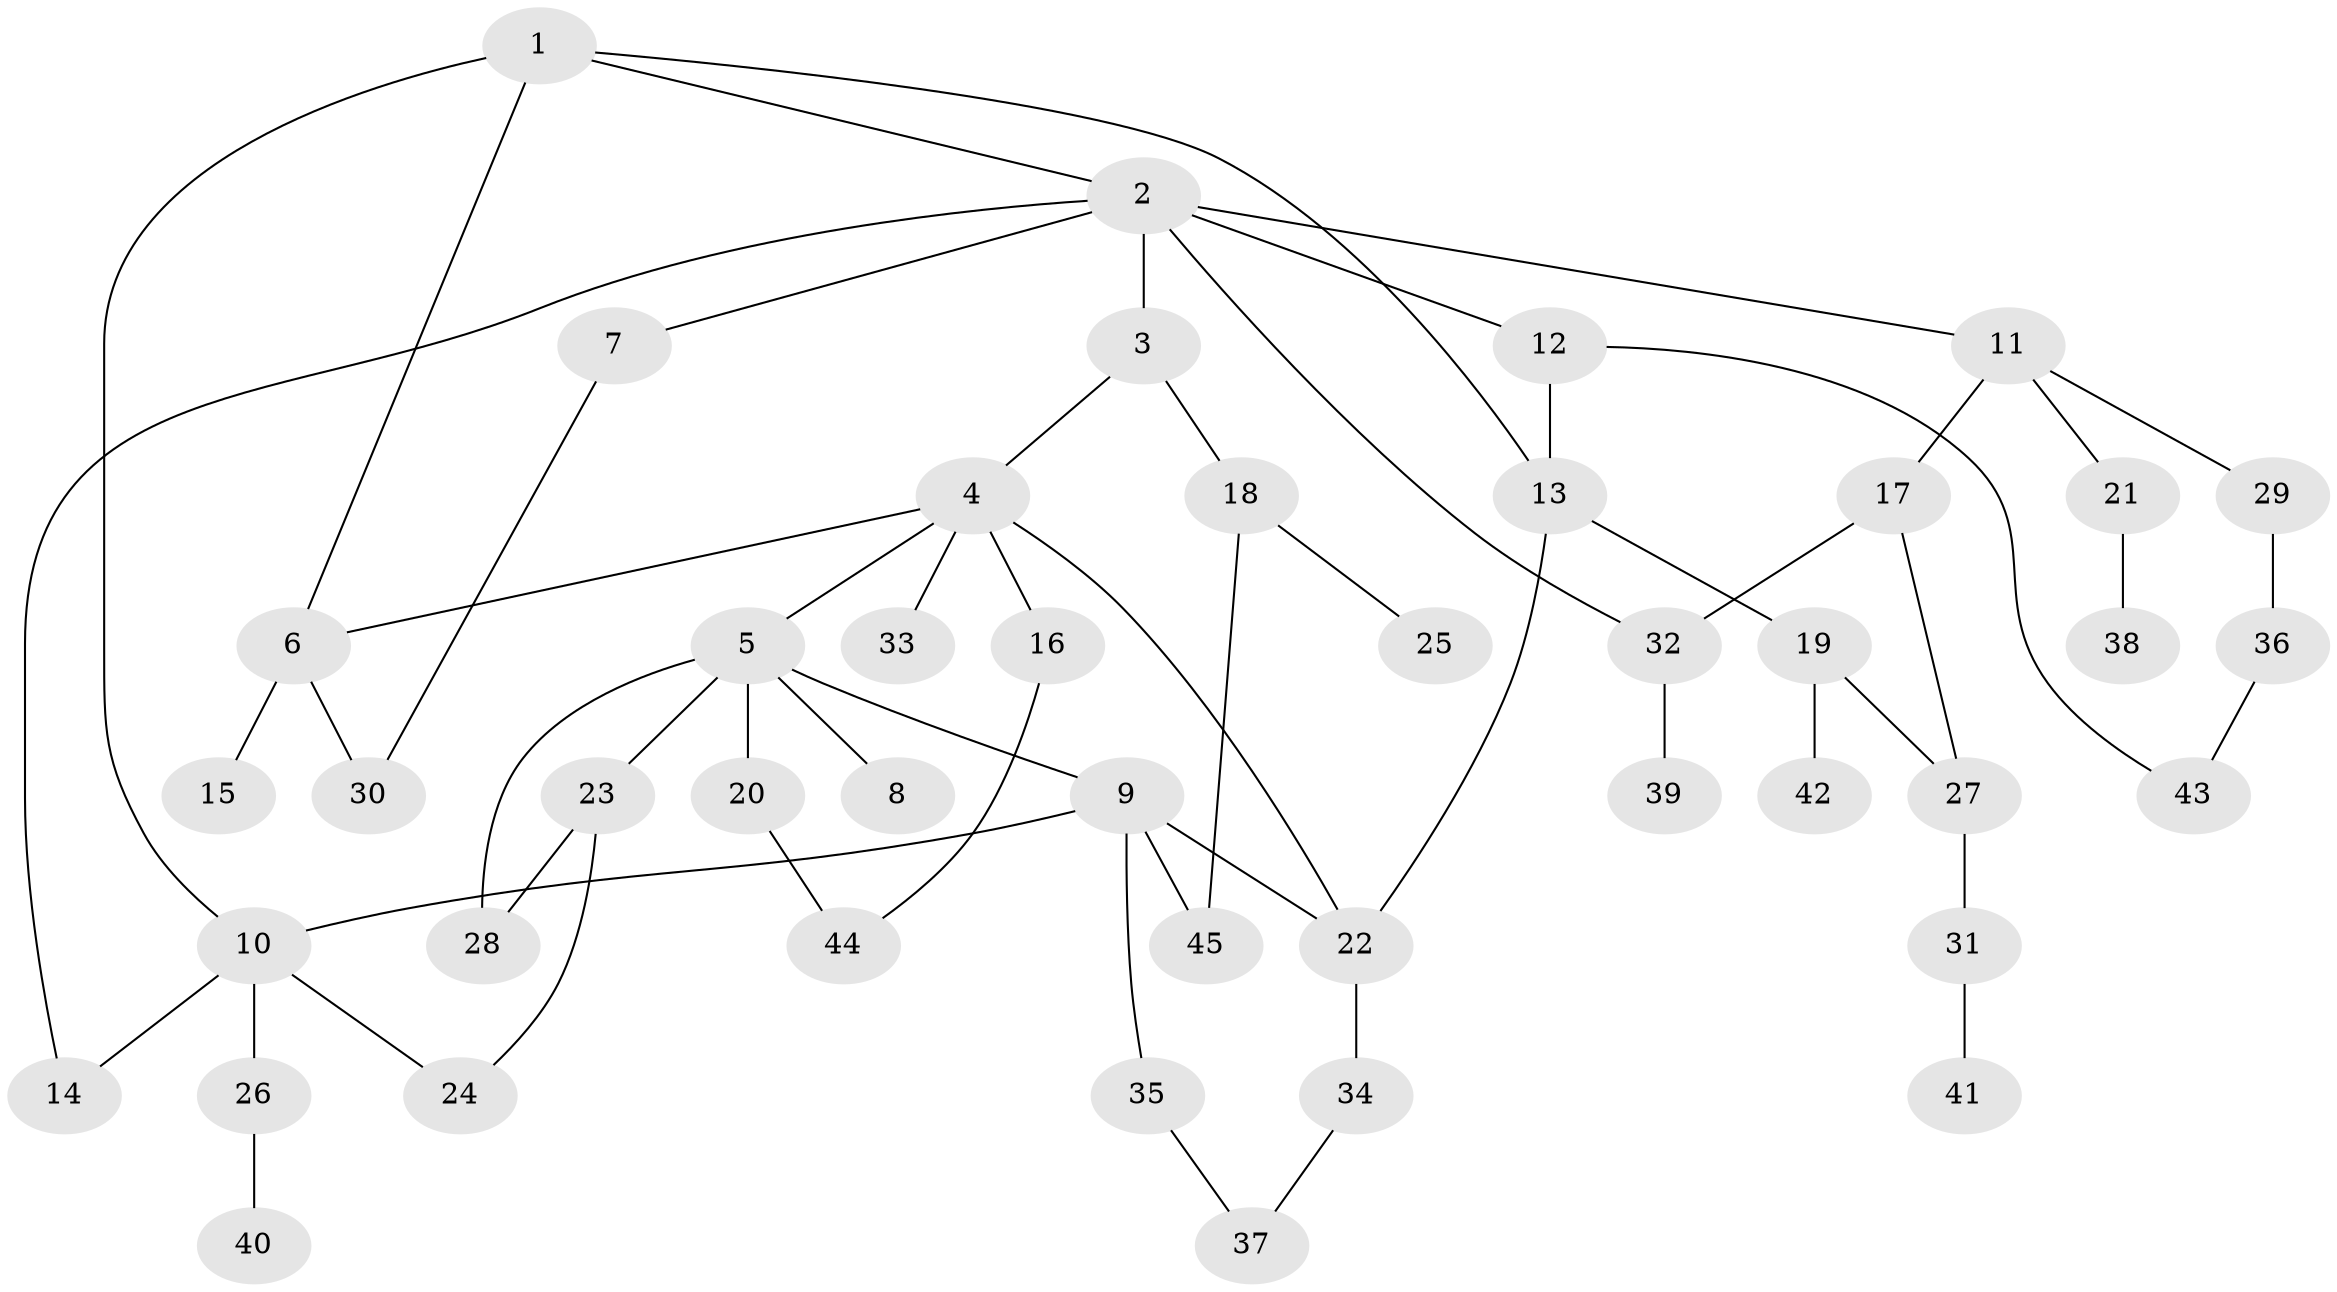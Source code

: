 // original degree distribution, {4: 0.06896551724137931, 7: 0.022988505747126436, 3: 0.2413793103448276, 6: 0.011494252873563218, 5: 0.034482758620689655, 2: 0.2988505747126437, 1: 0.3218390804597701}
// Generated by graph-tools (version 1.1) at 2025/34/03/09/25 02:34:34]
// undirected, 45 vertices, 59 edges
graph export_dot {
graph [start="1"]
  node [color=gray90,style=filled];
  1;
  2;
  3;
  4;
  5;
  6;
  7;
  8;
  9;
  10;
  11;
  12;
  13;
  14;
  15;
  16;
  17;
  18;
  19;
  20;
  21;
  22;
  23;
  24;
  25;
  26;
  27;
  28;
  29;
  30;
  31;
  32;
  33;
  34;
  35;
  36;
  37;
  38;
  39;
  40;
  41;
  42;
  43;
  44;
  45;
  1 -- 2 [weight=1.0];
  1 -- 6 [weight=1.0];
  1 -- 10 [weight=1.0];
  1 -- 13 [weight=1.0];
  2 -- 3 [weight=1.0];
  2 -- 7 [weight=1.0];
  2 -- 11 [weight=1.0];
  2 -- 12 [weight=1.0];
  2 -- 14 [weight=1.0];
  2 -- 32 [weight=1.0];
  3 -- 4 [weight=1.0];
  3 -- 18 [weight=1.0];
  4 -- 5 [weight=1.0];
  4 -- 6 [weight=1.0];
  4 -- 16 [weight=1.0];
  4 -- 22 [weight=1.0];
  4 -- 33 [weight=1.0];
  5 -- 8 [weight=1.0];
  5 -- 9 [weight=1.0];
  5 -- 20 [weight=1.0];
  5 -- 23 [weight=1.0];
  5 -- 28 [weight=1.0];
  6 -- 15 [weight=1.0];
  6 -- 30 [weight=1.0];
  7 -- 30 [weight=1.0];
  9 -- 10 [weight=1.0];
  9 -- 22 [weight=1.0];
  9 -- 35 [weight=1.0];
  9 -- 45 [weight=1.0];
  10 -- 14 [weight=1.0];
  10 -- 24 [weight=1.0];
  10 -- 26 [weight=1.0];
  11 -- 17 [weight=1.0];
  11 -- 21 [weight=1.0];
  11 -- 29 [weight=1.0];
  12 -- 13 [weight=1.0];
  12 -- 43 [weight=1.0];
  13 -- 19 [weight=1.0];
  13 -- 22 [weight=1.0];
  16 -- 44 [weight=1.0];
  17 -- 27 [weight=1.0];
  17 -- 32 [weight=1.0];
  18 -- 25 [weight=1.0];
  18 -- 45 [weight=1.0];
  19 -- 27 [weight=1.0];
  19 -- 42 [weight=2.0];
  20 -- 44 [weight=1.0];
  21 -- 38 [weight=1.0];
  22 -- 34 [weight=3.0];
  23 -- 24 [weight=1.0];
  23 -- 28 [weight=1.0];
  26 -- 40 [weight=1.0];
  27 -- 31 [weight=1.0];
  29 -- 36 [weight=1.0];
  31 -- 41 [weight=1.0];
  32 -- 39 [weight=1.0];
  34 -- 37 [weight=1.0];
  35 -- 37 [weight=1.0];
  36 -- 43 [weight=1.0];
}
